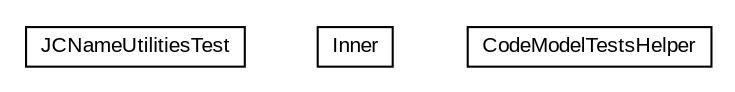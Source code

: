#!/usr/local/bin/dot
#
# Class diagram 
# Generated by UMLGraph version 5.1 (http://www.umlgraph.org/)
#

digraph G {
	edge [fontname="arial",fontsize=10,labelfontname="arial",labelfontsize=10];
	node [fontname="arial",fontsize=10,shape=plaintext];
	nodesep=0.25;
	ranksep=0.5;
	// com.helger.jcodemodel.util.JCNameUtilitiesTest
	c75 [label=<<table title="com.helger.jcodemodel.util.JCNameUtilitiesTest" border="0" cellborder="1" cellspacing="0" cellpadding="2" port="p" href="./JCNameUtilitiesTest.html">
		<tr><td><table border="0" cellspacing="0" cellpadding="1">
<tr><td align="center" balign="center"> JCNameUtilitiesTest </td></tr>
		</table></td></tr>
		</table>>, fontname="arial", fontcolor="black", fontsize=10.0];
	// com.helger.jcodemodel.util.JCNameUtilitiesTest.Inner
	c76 [label=<<table title="com.helger.jcodemodel.util.JCNameUtilitiesTest.Inner" border="0" cellborder="1" cellspacing="0" cellpadding="2" port="p" href="./JCNameUtilitiesTest.Inner.html">
		<tr><td><table border="0" cellspacing="0" cellpadding="1">
<tr><td align="center" balign="center"> Inner </td></tr>
		</table></td></tr>
		</table>>, fontname="arial", fontcolor="black", fontsize=10.0];
	// com.helger.jcodemodel.util.CodeModelTestsHelper
	c77 [label=<<table title="com.helger.jcodemodel.util.CodeModelTestsHelper" border="0" cellborder="1" cellspacing="0" cellpadding="2" port="p" href="./CodeModelTestsHelper.html">
		<tr><td><table border="0" cellspacing="0" cellpadding="1">
<tr><td align="center" balign="center"> CodeModelTestsHelper </td></tr>
		</table></td></tr>
		</table>>, fontname="arial", fontcolor="black", fontsize=10.0];
}

